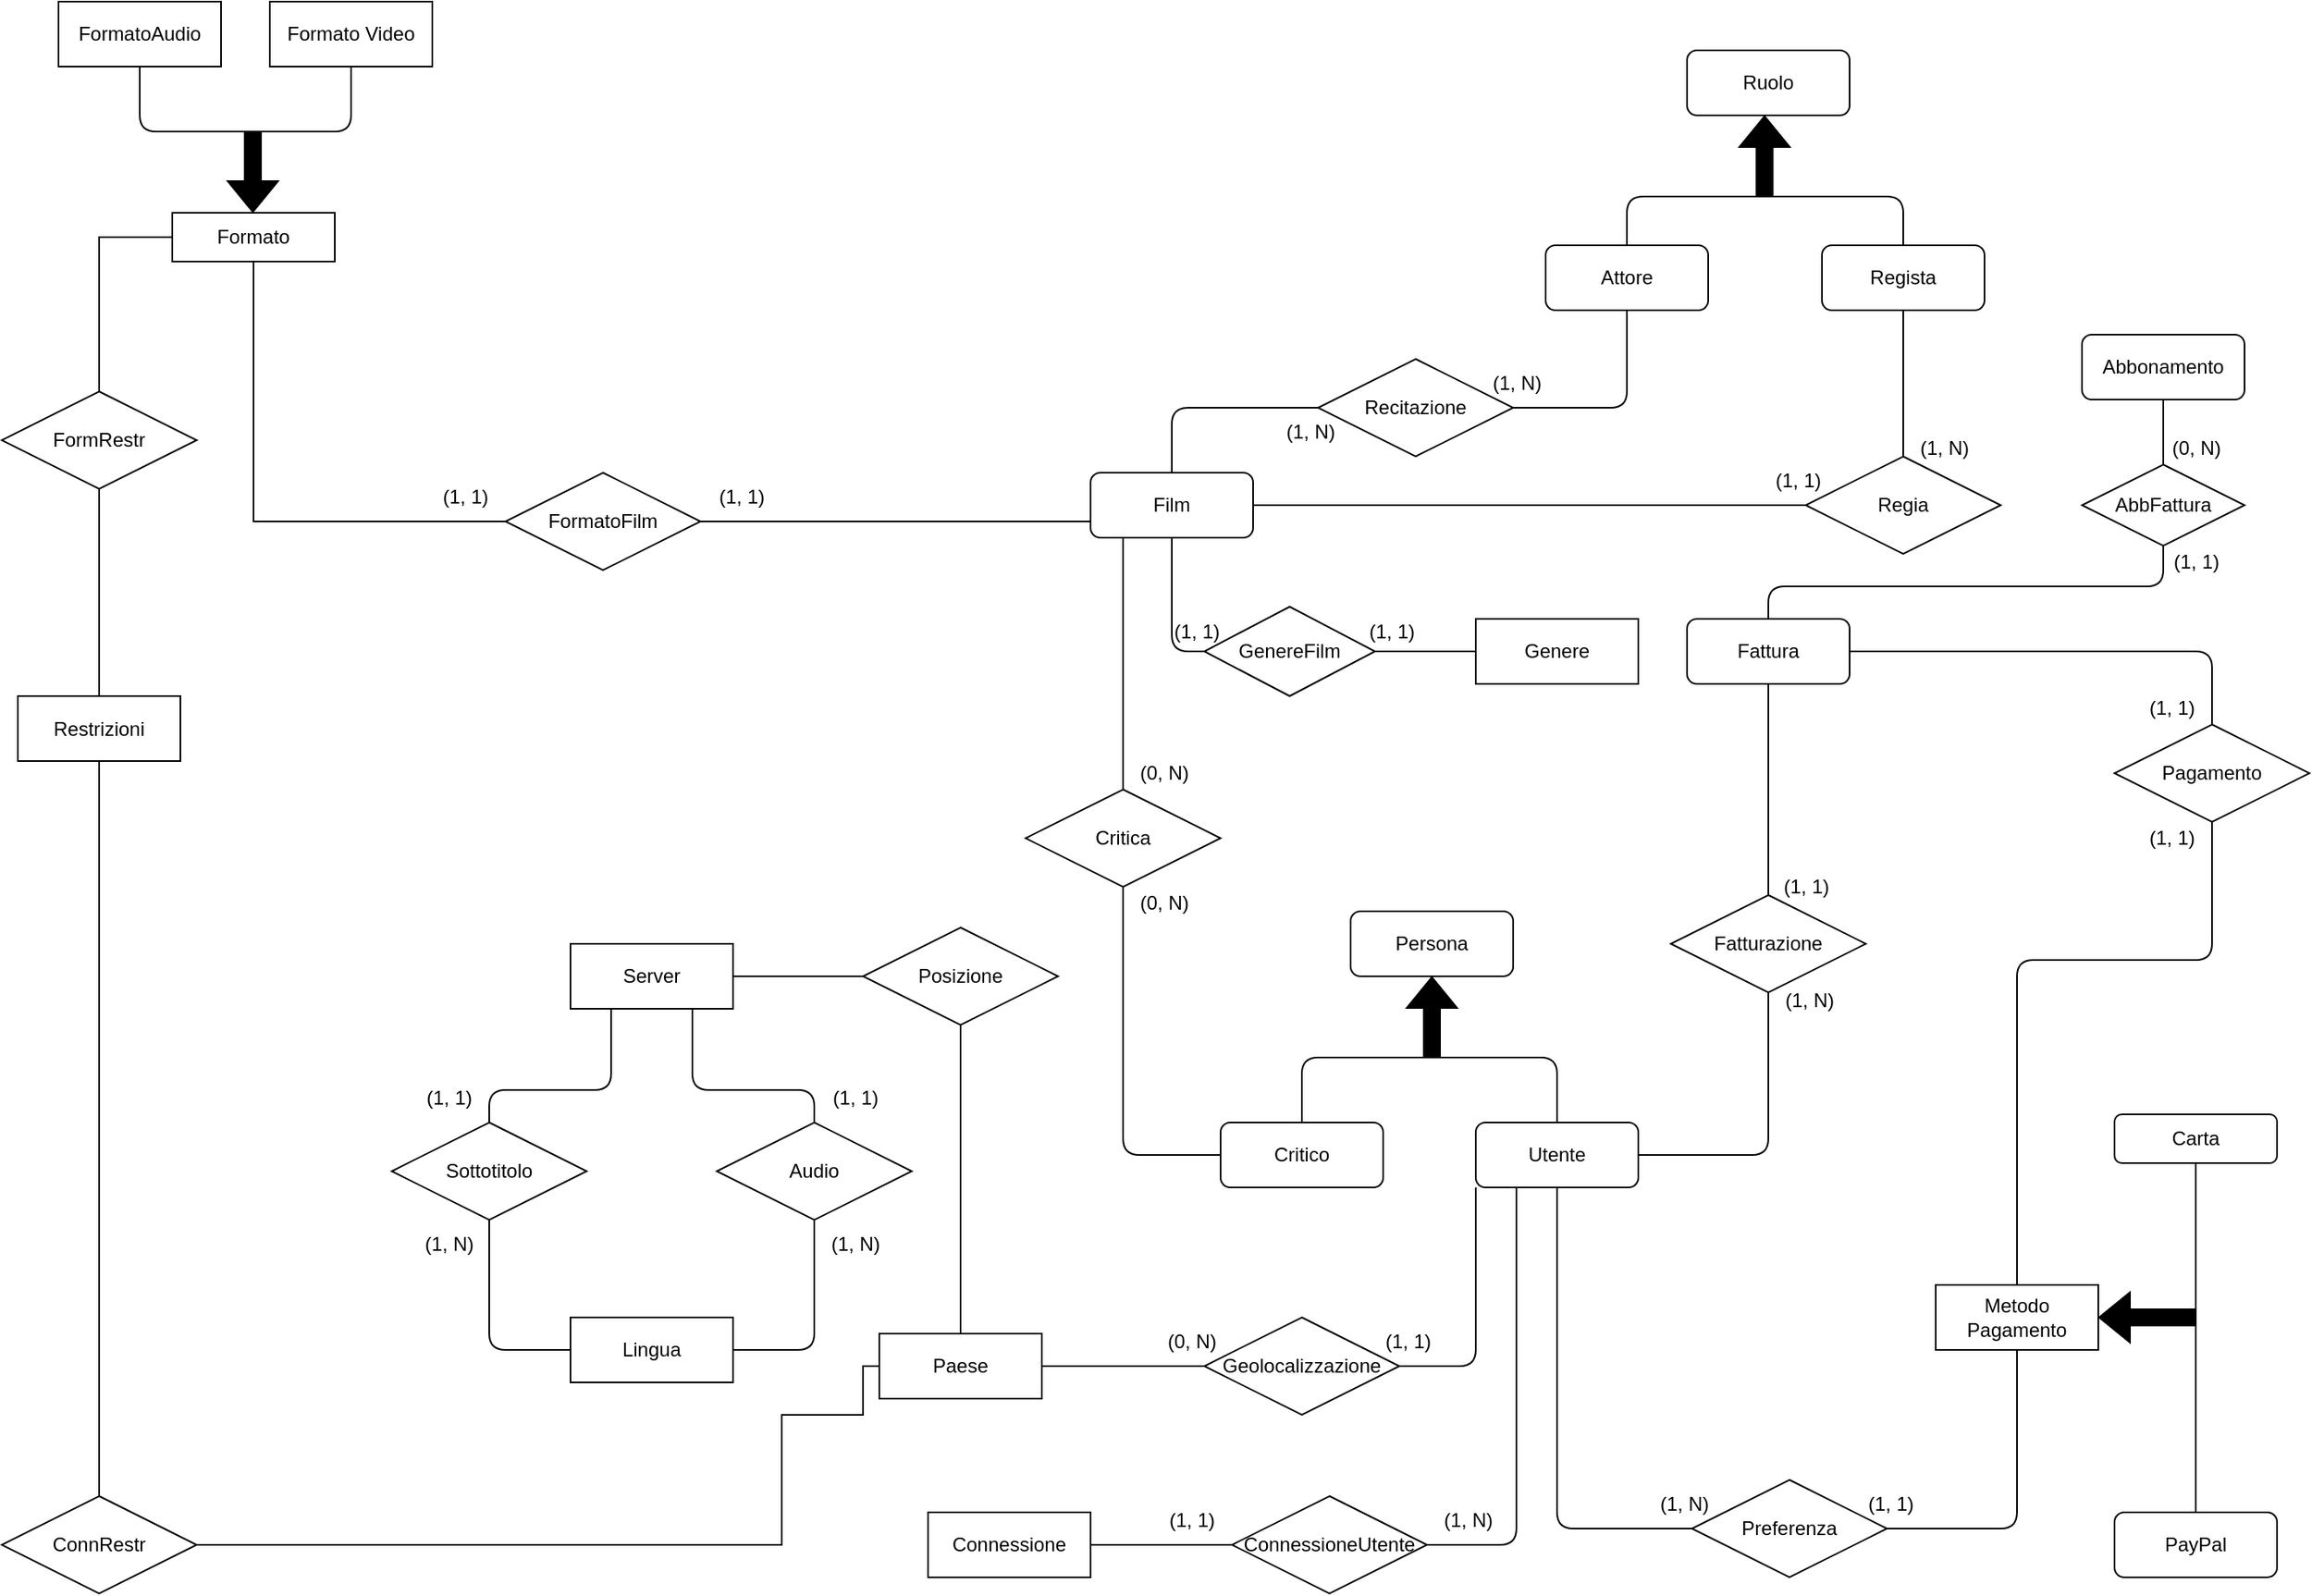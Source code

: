 <mxfile version="22.0.4" type="google">
  <diagram id="R2lEEEUBdFMjLlhIrx00" name="Page-1">
    <mxGraphModel dx="2100" dy="1162" grid="1" gridSize="10" guides="1" tooltips="1" connect="1" arrows="1" fold="1" page="1" pageScale="1" pageWidth="1654" pageHeight="1169" math="0" shadow="0" extFonts="Permanent Marker^https://fonts.googleapis.com/css?family=Permanent+Marker">
      <root>
        <mxCell id="0" />
        <mxCell id="1" parent="0" />
        <mxCell id="l1qlM_hG5PVcN0XE2cs9-1" value="Film" style="whiteSpace=wrap;html=1;align=center;rounded=1;" vertex="1" parent="1">
          <mxGeometry x="790" y="340" width="100" height="40" as="geometry" />
        </mxCell>
        <mxCell id="lc_thMG3hRJmn10JfuWX-1" value="Genere" style="whiteSpace=wrap;html=1;align=center;" vertex="1" parent="1">
          <mxGeometry x="1027" y="430" width="100" height="40" as="geometry" />
        </mxCell>
        <mxCell id="l1qlM_hG5PVcN0XE2cs9-2" value="Ruolo" style="whiteSpace=wrap;html=1;align=center;rounded=1;" vertex="1" parent="1">
          <mxGeometry x="1157" y="80" width="100" height="40" as="geometry" />
        </mxCell>
        <mxCell id="l1qlM_hG5PVcN0XE2cs9-44" style="edgeStyle=orthogonalEdgeStyle;rounded=1;orthogonalLoop=1;jettySize=auto;html=1;exitX=0;exitY=1;exitDx=0;exitDy=0;entryX=1;entryY=0.5;entryDx=0;entryDy=0;endArrow=none;endFill=0;" edge="1" parent="1" source="lc_thMG3hRJmn10JfuWX-2" target="l1qlM_hG5PVcN0XE2cs9-43">
          <mxGeometry relative="1" as="geometry" />
        </mxCell>
        <mxCell id="lc_thMG3hRJmn10JfuWX-2" value="Utente" style="whiteSpace=wrap;html=1;align=center;rounded=1;" vertex="1" parent="1">
          <mxGeometry x="1027" y="740" width="100" height="40" as="geometry" />
        </mxCell>
        <mxCell id="l1qlM_hG5PVcN0XE2cs9-3" value="Paese" style="whiteSpace=wrap;html=1;align=center;" vertex="1" parent="1">
          <mxGeometry x="660" y="870" width="100" height="40" as="geometry" />
        </mxCell>
        <mxCell id="l1qlM_hG5PVcN0XE2cs9-4" value="Lingua" style="whiteSpace=wrap;html=1;align=center;" vertex="1" parent="1">
          <mxGeometry x="470" y="860" width="100" height="40" as="geometry" />
        </mxCell>
        <mxCell id="lc_thMG3hRJmn10JfuWX-3" value="Server" style="whiteSpace=wrap;html=1;align=center;" vertex="1" parent="1">
          <mxGeometry x="470" y="630" width="100" height="40" as="geometry" />
        </mxCell>
        <mxCell id="lc_thMG3hRJmn10JfuWX-6" value="Restrizioni" style="whiteSpace=wrap;html=1;align=center;" vertex="1" parent="1">
          <mxGeometry x="130" y="477.5" width="100" height="40" as="geometry" />
        </mxCell>
        <mxCell id="l1qlM_hG5PVcN0XE2cs9-5" value="Connessione" style="whiteSpace=wrap;html=1;align=center;" vertex="1" parent="1">
          <mxGeometry x="690" y="980" width="100" height="40" as="geometry" />
        </mxCell>
        <mxCell id="l1qlM_hG5PVcN0XE2cs9-6" value="Abbonamento" style="whiteSpace=wrap;html=1;align=center;rounded=1;" vertex="1" parent="1">
          <mxGeometry x="1400" y="255" width="100" height="40" as="geometry" />
        </mxCell>
        <mxCell id="lc_thMG3hRJmn10JfuWX-5" value="Formato" style="whiteSpace=wrap;html=1;align=center;" vertex="1" parent="1">
          <mxGeometry x="225" y="180" width="100" height="30" as="geometry" />
        </mxCell>
        <mxCell id="lc_thMG3hRJmn10JfuWX-8" value="Fattura" style="whiteSpace=wrap;html=1;align=center;rounded=1;" vertex="1" parent="1">
          <mxGeometry x="1157" y="430" width="100" height="40" as="geometry" />
        </mxCell>
        <mxCell id="lc_thMG3hRJmn10JfuWX-9" value="Metodo Pagamento&lt;br&gt;" style="whiteSpace=wrap;html=1;align=center;direction=east;" vertex="1" parent="1">
          <mxGeometry x="1310" y="840" width="100" height="40" as="geometry" />
        </mxCell>
        <mxCell id="l1qlM_hG5PVcN0XE2cs9-7" value="PayPal" style="whiteSpace=wrap;html=1;align=center;direction=east;rounded=1;" vertex="1" parent="1">
          <mxGeometry x="1420" y="980" width="100" height="40" as="geometry" />
        </mxCell>
        <mxCell id="lc_thMG3hRJmn10JfuWX-10" value="Carta" style="whiteSpace=wrap;html=1;align=center;direction=east;rounded=1;" vertex="1" parent="1">
          <mxGeometry x="1420" y="735" width="100" height="30" as="geometry" />
        </mxCell>
        <mxCell id="l1qlM_hG5PVcN0XE2cs9-8" value="Attore" style="whiteSpace=wrap;html=1;align=center;rounded=1;" vertex="1" parent="1">
          <mxGeometry x="1070" y="200" width="100" height="40" as="geometry" />
        </mxCell>
        <mxCell id="l1qlM_hG5PVcN0XE2cs9-9" value="Regista" style="whiteSpace=wrap;html=1;align=center;rounded=1;" vertex="1" parent="1">
          <mxGeometry x="1240" y="200" width="100" height="40" as="geometry" />
        </mxCell>
        <mxCell id="l1qlM_hG5PVcN0XE2cs9-10" value="" style="endArrow=none;html=1;rounded=1;entryX=0.5;entryY=0;entryDx=0;entryDy=0;" edge="1" parent="1" target="l1qlM_hG5PVcN0XE2cs9-9">
          <mxGeometry width="50" height="50" relative="1" as="geometry">
            <mxPoint x="1120" y="200" as="sourcePoint" />
            <mxPoint x="1290" y="200" as="targetPoint" />
            <Array as="points">
              <mxPoint x="1120" y="170" />
              <mxPoint x="1200" y="170" />
              <mxPoint x="1290" y="170" />
            </Array>
          </mxGeometry>
        </mxCell>
        <mxCell id="l1qlM_hG5PVcN0XE2cs9-11" value="" style="shape=flexArrow;endArrow=classic;html=1;rounded=0;fillColor=#000000;" edge="1" parent="1">
          <mxGeometry width="50" height="50" relative="1" as="geometry">
            <mxPoint x="1204.69" y="170" as="sourcePoint" />
            <mxPoint x="1204.69" y="120" as="targetPoint" />
          </mxGeometry>
        </mxCell>
        <mxCell id="lc_thMG3hRJmn10JfuWX-23" value="" style="shape=flexArrow;endArrow=classic;html=1;rounded=0;fillColor=#000000;entryX=1;entryY=0.5;entryDx=0;entryDy=0;" edge="1" parent="1" target="lc_thMG3hRJmn10JfuWX-9">
          <mxGeometry width="50" height="50" relative="1" as="geometry">
            <mxPoint x="1470" y="860" as="sourcePoint" />
            <mxPoint x="1470" y="820" as="targetPoint" />
            <Array as="points" />
          </mxGeometry>
        </mxCell>
        <mxCell id="lc_thMG3hRJmn10JfuWX-24" value="FormatoAudio" style="whiteSpace=wrap;html=1;align=center;" vertex="1" parent="1">
          <mxGeometry x="155" y="50" width="100" height="40" as="geometry" />
        </mxCell>
        <mxCell id="l1qlM_hG5PVcN0XE2cs9-14" value="Formato Video" style="whiteSpace=wrap;html=1;align=center;" vertex="1" parent="1">
          <mxGeometry x="285" y="50" width="100" height="40" as="geometry" />
        </mxCell>
        <mxCell id="lc_thMG3hRJmn10JfuWX-29" value="" style="shape=flexArrow;endArrow=classic;html=1;rounded=0;fillColor=#000000;" edge="1" parent="1">
          <mxGeometry width="50" height="50" relative="1" as="geometry">
            <mxPoint x="274.58" y="130" as="sourcePoint" />
            <mxPoint x="274.58" y="180" as="targetPoint" />
          </mxGeometry>
        </mxCell>
        <mxCell id="l1qlM_hG5PVcN0XE2cs9-16" value="" style="endArrow=none;html=1;rounded=1;exitX=0.5;exitY=1;exitDx=0;exitDy=0;" edge="1" parent="1">
          <mxGeometry width="50" height="50" relative="1" as="geometry">
            <mxPoint x="335" y="90" as="sourcePoint" />
            <mxPoint x="205" y="90" as="targetPoint" />
            <Array as="points">
              <mxPoint x="335" y="130" />
              <mxPoint x="265" y="130" />
              <mxPoint x="205" y="130" />
            </Array>
          </mxGeometry>
        </mxCell>
        <mxCell id="l1qlM_hG5PVcN0XE2cs9-19" value="" style="endArrow=none;html=1;rounded=1;exitX=0.5;exitY=0;exitDx=0;exitDy=0;entryX=0.5;entryY=0;entryDx=0;entryDy=0;" edge="1" parent="1" source="l1qlM_hG5PVcN0XE2cs9-18" target="lc_thMG3hRJmn10JfuWX-2">
          <mxGeometry width="50" height="50" relative="1" as="geometry">
            <mxPoint x="930" y="720" as="sourcePoint" />
            <mxPoint x="980" y="670" as="targetPoint" />
            <Array as="points">
              <mxPoint x="920" y="700" />
              <mxPoint x="1010" y="700" />
              <mxPoint x="1077" y="700" />
            </Array>
          </mxGeometry>
        </mxCell>
        <mxCell id="l1qlM_hG5PVcN0XE2cs9-18" value="Critico" style="whiteSpace=wrap;html=1;align=center;rounded=1;" vertex="1" parent="1">
          <mxGeometry x="870" y="740" width="100" height="40" as="geometry" />
        </mxCell>
        <mxCell id="l1qlM_hG5PVcN0XE2cs9-20" value="" style="shape=flexArrow;endArrow=classic;html=1;rounded=0;fillColor=#000000;" edge="1" parent="1">
          <mxGeometry width="50" height="50" relative="1" as="geometry">
            <mxPoint x="1000" y="700" as="sourcePoint" />
            <mxPoint x="1000" y="650" as="targetPoint" />
          </mxGeometry>
        </mxCell>
        <mxCell id="a_6csDNS0PU0sw6D-ZlP-1" value="Persona" style="whiteSpace=wrap;html=1;align=center;rounded=1;" vertex="1" parent="1">
          <mxGeometry x="950" y="610" width="100" height="40" as="geometry" />
        </mxCell>
        <mxCell id="l1qlM_hG5PVcN0XE2cs9-21" value="Recitazione" style="shape=rhombus;perimeter=rhombusPerimeter;whiteSpace=wrap;html=1;align=center;" vertex="1" parent="1">
          <mxGeometry x="930" y="270" width="120" height="60" as="geometry" />
        </mxCell>
        <mxCell id="a_6csDNS0PU0sw6D-ZlP-5" value="Preferenza" style="shape=rhombus;perimeter=rhombusPerimeter;whiteSpace=wrap;html=1;align=center;" vertex="1" parent="1">
          <mxGeometry x="1160" y="960" width="120" height="60" as="geometry" />
        </mxCell>
        <mxCell id="a_6csDNS0PU0sw6D-ZlP-10" value="" style="endArrow=none;html=1;rounded=0;exitX=0.5;exitY=0;exitDx=0;exitDy=0;entryX=0.5;entryY=1;entryDx=0;entryDy=0;" edge="1" parent="1" source="l1qlM_hG5PVcN0XE2cs9-7" target="lc_thMG3hRJmn10JfuWX-10">
          <mxGeometry width="50" height="50" relative="1" as="geometry">
            <mxPoint x="1240" y="710" as="sourcePoint" />
            <mxPoint x="1530" y="750" as="targetPoint" />
            <Array as="points" />
          </mxGeometry>
        </mxCell>
        <mxCell id="l1qlM_hG5PVcN0XE2cs9-25" value="" style="endArrow=none;html=1;rounded=1;entryX=0.5;entryY=1;entryDx=0;entryDy=0;" edge="1" parent="1" target="l1qlM_hG5PVcN0XE2cs9-8">
          <mxGeometry relative="1" as="geometry">
            <mxPoint x="1050" y="300" as="sourcePoint" />
            <mxPoint x="1170" y="299.64" as="targetPoint" />
            <Array as="points">
              <mxPoint x="1120" y="300" />
            </Array>
          </mxGeometry>
        </mxCell>
        <mxCell id="a_6csDNS0PU0sw6D-ZlP-17" value="Pagamento&lt;br&gt;" style="shape=rhombus;perimeter=rhombusPerimeter;whiteSpace=wrap;html=1;align=center;" vertex="1" parent="1">
          <mxGeometry x="1420" y="495" width="120" height="60" as="geometry" />
        </mxCell>
        <mxCell id="l1qlM_hG5PVcN0XE2cs9-27" value="" style="group" vertex="1" connectable="0" parent="1">
          <mxGeometry x="1037" y="270" width="53" height="30" as="geometry" />
        </mxCell>
        <mxCell id="l1qlM_hG5PVcN0XE2cs9-26" value="(1, N)" style="text;html=1;align=center;verticalAlign=middle;resizable=0;points=[];autosize=1;strokeColor=none;fillColor=none;" vertex="1" parent="l1qlM_hG5PVcN0XE2cs9-27">
          <mxGeometry x="-10" width="50" height="30" as="geometry" />
        </mxCell>
        <mxCell id="l1qlM_hG5PVcN0XE2cs9-29" value="" style="endArrow=none;html=1;rounded=1;exitX=0.5;exitY=0;exitDx=0;exitDy=0;entryX=0;entryY=0.5;entryDx=0;entryDy=0;" edge="1" parent="1" source="l1qlM_hG5PVcN0XE2cs9-1" target="l1qlM_hG5PVcN0XE2cs9-21">
          <mxGeometry relative="1" as="geometry">
            <mxPoint x="830" y="299" as="sourcePoint" />
            <mxPoint x="930" y="300" as="targetPoint" />
            <Array as="points">
              <mxPoint x="840" y="300" />
            </Array>
          </mxGeometry>
        </mxCell>
        <mxCell id="a_6csDNS0PU0sw6D-ZlP-16" value="Fatturazione" style="shape=rhombus;perimeter=rhombusPerimeter;whiteSpace=wrap;html=1;align=center;" vertex="1" parent="1">
          <mxGeometry x="1147" y="600" width="120" height="60" as="geometry" />
        </mxCell>
        <mxCell id="l1qlM_hG5PVcN0XE2cs9-30" value="(1, N)" style="text;html=1;align=center;verticalAlign=middle;resizable=0;points=[];autosize=1;strokeColor=none;fillColor=none;" vertex="1" parent="1">
          <mxGeometry x="900" y="300" width="50" height="30" as="geometry" />
        </mxCell>
        <mxCell id="a_6csDNS0PU0sw6D-ZlP-22" value="" style="endArrow=none;html=1;rounded=1;entryX=0.5;entryY=0;entryDx=0;entryDy=0;exitX=1;exitY=0.5;exitDx=0;exitDy=0;" edge="1" parent="1" source="lc_thMG3hRJmn10JfuWX-8" target="a_6csDNS0PU0sw6D-ZlP-17">
          <mxGeometry relative="1" as="geometry">
            <mxPoint x="1257" y="469.47" as="sourcePoint" />
            <mxPoint x="1417" y="469.47" as="targetPoint" />
            <Array as="points">
              <mxPoint x="1480" y="450" />
            </Array>
          </mxGeometry>
        </mxCell>
        <mxCell id="a_6csDNS0PU0sw6D-ZlP-23" value="(1, 1)" style="text;html=1;align=center;verticalAlign=middle;resizable=0;points=[];autosize=1;strokeColor=none;fillColor=none;" vertex="1" parent="1">
          <mxGeometry x="1430" y="470" width="50" height="30" as="geometry" />
        </mxCell>
        <mxCell id="a_6csDNS0PU0sw6D-ZlP-25" value="(1, 1)" style="text;html=1;align=center;verticalAlign=middle;resizable=0;points=[];autosize=1;strokeColor=none;fillColor=none;" vertex="1" parent="1">
          <mxGeometry x="1430" y="550" width="50" height="30" as="geometry" />
        </mxCell>
        <mxCell id="l1qlM_hG5PVcN0XE2cs9-31" value="Regia" style="shape=rhombus;perimeter=rhombusPerimeter;whiteSpace=wrap;html=1;align=center;" vertex="1" parent="1">
          <mxGeometry x="1230" y="330" width="120" height="60" as="geometry" />
        </mxCell>
        <mxCell id="a_6csDNS0PU0sw6D-ZlP-27" value="" style="endArrow=none;html=1;rounded=1;exitX=0.5;exitY=0;exitDx=0;exitDy=0;" edge="1" parent="1" source="lc_thMG3hRJmn10JfuWX-9" target="a_6csDNS0PU0sw6D-ZlP-17">
          <mxGeometry relative="1" as="geometry">
            <mxPoint x="1090" y="630" as="sourcePoint" />
            <mxPoint x="1250" y="630" as="targetPoint" />
            <Array as="points">
              <mxPoint x="1360" y="640" />
              <mxPoint x="1480" y="640" />
            </Array>
          </mxGeometry>
        </mxCell>
        <mxCell id="a_6csDNS0PU0sw6D-ZlP-29" value="" style="endArrow=none;html=1;rounded=0;exitX=0.5;exitY=1;exitDx=0;exitDy=0;entryX=0.5;entryY=0;entryDx=0;entryDy=0;" edge="1" parent="1" source="lc_thMG3hRJmn10JfuWX-8" target="a_6csDNS0PU0sw6D-ZlP-16">
          <mxGeometry relative="1" as="geometry">
            <mxPoint x="1090" y="600" as="sourcePoint" />
            <mxPoint x="1207" y="530" as="targetPoint" />
          </mxGeometry>
        </mxCell>
        <mxCell id="a_6csDNS0PU0sw6D-ZlP-31" value="" style="endArrow=none;html=1;rounded=1;exitX=1;exitY=0.5;exitDx=0;exitDy=0;entryX=0.5;entryY=1;entryDx=0;entryDy=0;" edge="1" parent="1" source="lc_thMG3hRJmn10JfuWX-2" target="a_6csDNS0PU0sw6D-ZlP-16">
          <mxGeometry relative="1" as="geometry">
            <mxPoint x="1090" y="600" as="sourcePoint" />
            <mxPoint x="1250" y="600" as="targetPoint" />
            <Array as="points">
              <mxPoint x="1207" y="760" />
            </Array>
          </mxGeometry>
        </mxCell>
        <mxCell id="a_6csDNS0PU0sw6D-ZlP-32" value="(1, 1)" style="text;html=1;align=center;verticalAlign=middle;resizable=0;points=[];autosize=1;strokeColor=none;fillColor=none;" vertex="1" parent="1">
          <mxGeometry x="1205" y="580" width="50" height="30" as="geometry" />
        </mxCell>
        <mxCell id="l1qlM_hG5PVcN0XE2cs9-32" value="" style="endArrow=none;html=1;rounded=1;entryX=0.5;entryY=1;entryDx=0;entryDy=0;exitX=0.5;exitY=0;exitDx=0;exitDy=0;" edge="1" parent="1" source="l1qlM_hG5PVcN0XE2cs9-31" target="l1qlM_hG5PVcN0XE2cs9-9">
          <mxGeometry relative="1" as="geometry">
            <mxPoint x="1160" y="284.58" as="sourcePoint" />
            <mxPoint x="1320" y="284.58" as="targetPoint" />
          </mxGeometry>
        </mxCell>
        <mxCell id="a_6csDNS0PU0sw6D-ZlP-33" value="(1, N)" style="text;html=1;align=center;verticalAlign=middle;resizable=0;points=[];autosize=1;strokeColor=none;fillColor=none;" vertex="1" parent="1">
          <mxGeometry x="1207" y="650" width="50" height="30" as="geometry" />
        </mxCell>
        <mxCell id="l1qlM_hG5PVcN0XE2cs9-33" value="" style="endArrow=none;html=1;rounded=1;exitX=1;exitY=0.5;exitDx=0;exitDy=0;entryX=0;entryY=0.5;entryDx=0;entryDy=0;" edge="1" parent="1" source="l1qlM_hG5PVcN0XE2cs9-1" target="l1qlM_hG5PVcN0XE2cs9-31">
          <mxGeometry relative="1" as="geometry">
            <mxPoint x="950" y="370" as="sourcePoint" />
            <mxPoint x="1110" y="370" as="targetPoint" />
          </mxGeometry>
        </mxCell>
        <mxCell id="a_6csDNS0PU0sw6D-ZlP-35" value="" style="endArrow=none;html=1;rounded=1;entryX=0.5;entryY=1;entryDx=0;entryDy=0;exitX=1;exitY=0.5;exitDx=0;exitDy=0;" edge="1" parent="1" source="a_6csDNS0PU0sw6D-ZlP-5" target="lc_thMG3hRJmn10JfuWX-9">
          <mxGeometry relative="1" as="geometry">
            <mxPoint x="1090" y="960" as="sourcePoint" />
            <mxPoint x="1250" y="960" as="targetPoint" />
            <Array as="points">
              <mxPoint x="1360" y="990" />
            </Array>
          </mxGeometry>
        </mxCell>
        <mxCell id="a_6csDNS0PU0sw6D-ZlP-36" value="(1, 1)" style="text;html=1;align=center;verticalAlign=middle;resizable=0;points=[];autosize=1;strokeColor=none;fillColor=none;" vertex="1" parent="1">
          <mxGeometry x="1257" y="960" width="50" height="30" as="geometry" />
        </mxCell>
        <mxCell id="l1qlM_hG5PVcN0XE2cs9-35" value="(1, 1)" style="text;html=1;align=center;verticalAlign=middle;resizable=0;points=[];autosize=1;strokeColor=none;fillColor=none;" vertex="1" parent="1">
          <mxGeometry x="1200" y="330" width="50" height="30" as="geometry" />
        </mxCell>
        <mxCell id="a_6csDNS0PU0sw6D-ZlP-37" value="" style="endArrow=none;html=1;rounded=1;exitX=0.5;exitY=1;exitDx=0;exitDy=0;entryX=0;entryY=0.5;entryDx=0;entryDy=0;" edge="1" parent="1" source="lc_thMG3hRJmn10JfuWX-2" target="a_6csDNS0PU0sw6D-ZlP-5">
          <mxGeometry relative="1" as="geometry">
            <mxPoint x="1090" y="960" as="sourcePoint" />
            <mxPoint x="1250" y="960" as="targetPoint" />
            <Array as="points">
              <mxPoint x="1077" y="990" />
            </Array>
          </mxGeometry>
        </mxCell>
        <mxCell id="l1qlM_hG5PVcN0XE2cs9-34" value="(1, N)" style="text;html=1;align=center;verticalAlign=middle;resizable=0;points=[];autosize=1;strokeColor=none;fillColor=none;" vertex="1" parent="1">
          <mxGeometry x="1290" y="310" width="50" height="30" as="geometry" />
        </mxCell>
        <mxCell id="a_6csDNS0PU0sw6D-ZlP-40" value="(1, N)" style="text;html=1;align=center;verticalAlign=middle;resizable=0;points=[];autosize=1;strokeColor=none;fillColor=none;" vertex="1" parent="1">
          <mxGeometry x="1130" y="960" width="50" height="30" as="geometry" />
        </mxCell>
        <mxCell id="a_6csDNS0PU0sw6D-ZlP-41" value="GenereFilm" style="shape=rhombus;perimeter=rhombusPerimeter;whiteSpace=wrap;html=1;align=center;" vertex="1" parent="1">
          <mxGeometry x="860" y="422.5" width="105" height="55" as="geometry" />
        </mxCell>
        <mxCell id="a_6csDNS0PU0sw6D-ZlP-44" value="(1, 1)" style="text;html=1;align=center;verticalAlign=middle;resizable=0;points=[];autosize=1;strokeColor=none;fillColor=none;" vertex="1" parent="1">
          <mxGeometry x="950" y="422.5" width="50" height="30" as="geometry" />
        </mxCell>
        <mxCell id="a_6csDNS0PU0sw6D-ZlP-45" value="(1, 1)" style="text;html=1;align=center;verticalAlign=middle;resizable=0;points=[];autosize=1;strokeColor=none;fillColor=none;" vertex="1" parent="1">
          <mxGeometry x="830" y="422.5" width="50" height="30" as="geometry" />
        </mxCell>
        <mxCell id="l1qlM_hG5PVcN0XE2cs9-39" value="" style="endArrow=none;html=1;rounded=1;entryX=0.5;entryY=1;entryDx=0;entryDy=0;exitX=0.5;exitY=0;exitDx=0;exitDy=0;" edge="1" parent="1" source="lc_thMG3hRJmn10JfuWX-8" target="l1qlM_hG5PVcN0XE2cs9-37">
          <mxGeometry relative="1" as="geometry">
            <mxPoint x="1445" y="420" as="sourcePoint" />
            <mxPoint x="1490" y="420" as="targetPoint" />
            <Array as="points">
              <mxPoint x="1207" y="410" />
              <mxPoint x="1350" y="410" />
              <mxPoint x="1450" y="410" />
            </Array>
          </mxGeometry>
        </mxCell>
        <mxCell id="a_6csDNS0PU0sw6D-ZlP-48" value="FormatoFilm" style="shape=rhombus;perimeter=rhombusPerimeter;whiteSpace=wrap;html=1;align=center;" vertex="1" parent="1">
          <mxGeometry x="430" y="340" width="120" height="60" as="geometry" />
        </mxCell>
        <mxCell id="a_6csDNS0PU0sw6D-ZlP-49" value="" style="endArrow=none;html=1;rounded=0;exitX=0.5;exitY=1;exitDx=0;exitDy=0;entryX=0;entryY=0.5;entryDx=0;entryDy=0;" edge="1" parent="1" source="lc_thMG3hRJmn10JfuWX-5" target="a_6csDNS0PU0sw6D-ZlP-48">
          <mxGeometry relative="1" as="geometry">
            <mxPoint x="600" y="420" as="sourcePoint" />
            <mxPoint x="760" y="420" as="targetPoint" />
            <Array as="points">
              <mxPoint x="275" y="370" />
            </Array>
          </mxGeometry>
        </mxCell>
        <mxCell id="a_6csDNS0PU0sw6D-ZlP-50" value="" style="endArrow=none;html=1;rounded=0;entryX=0;entryY=0.75;entryDx=0;entryDy=0;exitX=1;exitY=0.5;exitDx=0;exitDy=0;" edge="1" parent="1" source="a_6csDNS0PU0sw6D-ZlP-48" target="l1qlM_hG5PVcN0XE2cs9-1">
          <mxGeometry relative="1" as="geometry">
            <mxPoint x="600" y="420" as="sourcePoint" />
            <mxPoint x="760" y="420" as="targetPoint" />
          </mxGeometry>
        </mxCell>
        <mxCell id="l1qlM_hG5PVcN0XE2cs9-40" value="(0, N)" style="text;html=1;align=center;verticalAlign=middle;resizable=0;points=[];autosize=1;strokeColor=none;fillColor=none;" vertex="1" parent="1">
          <mxGeometry x="1445" y="310" width="50" height="30" as="geometry" />
        </mxCell>
        <mxCell id="l1qlM_hG5PVcN0XE2cs9-41" value="(1, 1)" style="text;html=1;align=center;verticalAlign=middle;resizable=0;points=[];autosize=1;strokeColor=none;fillColor=none;" vertex="1" parent="1">
          <mxGeometry x="1445" y="380" width="50" height="30" as="geometry" />
        </mxCell>
        <mxCell id="a_6csDNS0PU0sw6D-ZlP-51" value="(1, 1)" style="text;html=1;align=center;verticalAlign=middle;resizable=0;points=[];autosize=1;strokeColor=none;fillColor=none;" vertex="1" parent="1">
          <mxGeometry x="380" y="340" width="50" height="30" as="geometry" />
        </mxCell>
        <mxCell id="a_6csDNS0PU0sw6D-ZlP-52" value="(1, 1)" style="text;html=1;align=center;verticalAlign=middle;resizable=0;points=[];autosize=1;strokeColor=none;fillColor=none;" vertex="1" parent="1">
          <mxGeometry x="550" y="340" width="50" height="30" as="geometry" />
        </mxCell>
        <mxCell id="l1qlM_hG5PVcN0XE2cs9-38" value="" style="endArrow=none;html=1;rounded=0;entryX=0.5;entryY=1;entryDx=0;entryDy=0;exitX=0.5;exitY=0;exitDx=0;exitDy=0;" edge="1" parent="1" source="l1qlM_hG5PVcN0XE2cs9-37" target="l1qlM_hG5PVcN0XE2cs9-6">
          <mxGeometry relative="1" as="geometry">
            <mxPoint x="1340" y="300" as="sourcePoint" />
            <mxPoint x="1500" y="300" as="targetPoint" />
          </mxGeometry>
        </mxCell>
        <mxCell id="l1qlM_hG5PVcN0XE2cs9-37" value="AbbFattura" style="shape=rhombus;perimeter=rhombusPerimeter;whiteSpace=wrap;html=1;align=center;" vertex="1" parent="1">
          <mxGeometry x="1400" y="335" width="100" height="50" as="geometry" />
        </mxCell>
        <mxCell id="a_6csDNS0PU0sw6D-ZlP-54" value="" style="endArrow=none;html=1;rounded=0;exitX=1;exitY=0.5;exitDx=0;exitDy=0;entryX=0;entryY=0.5;entryDx=0;entryDy=0;" edge="1" parent="1" source="a_6csDNS0PU0sw6D-ZlP-41" target="lc_thMG3hRJmn10JfuWX-1">
          <mxGeometry relative="1" as="geometry">
            <mxPoint x="830" y="590" as="sourcePoint" />
            <mxPoint x="990" y="590" as="targetPoint" />
            <Array as="points" />
          </mxGeometry>
        </mxCell>
        <mxCell id="a_6csDNS0PU0sw6D-ZlP-56" value="Audio" style="shape=rhombus;perimeter=rhombusPerimeter;whiteSpace=wrap;html=1;align=center;" vertex="1" parent="1">
          <mxGeometry x="560" y="740" width="120" height="60" as="geometry" />
        </mxCell>
        <mxCell id="a_6csDNS0PU0sw6D-ZlP-58" value="Sottotitolo" style="shape=rhombus;perimeter=rhombusPerimeter;whiteSpace=wrap;html=1;align=center;" vertex="1" parent="1">
          <mxGeometry x="360" y="740" width="120" height="60" as="geometry" />
        </mxCell>
        <mxCell id="l1qlM_hG5PVcN0XE2cs9-43" value="Geolocalizzazione" style="shape=rhombus;perimeter=rhombusPerimeter;whiteSpace=wrap;html=1;align=center;" vertex="1" parent="1">
          <mxGeometry x="860" y="860" width="120" height="60" as="geometry" />
        </mxCell>
        <mxCell id="a_6csDNS0PU0sw6D-ZlP-60" value="" style="endArrow=none;html=1;rounded=1;exitX=0.5;exitY=1;exitDx=0;exitDy=0;entryX=0;entryY=0.5;entryDx=0;entryDy=0;" edge="1" parent="1" source="a_6csDNS0PU0sw6D-ZlP-58" target="l1qlM_hG5PVcN0XE2cs9-4">
          <mxGeometry relative="1" as="geometry">
            <mxPoint x="540" y="740" as="sourcePoint" />
            <mxPoint x="700" y="740" as="targetPoint" />
            <Array as="points">
              <mxPoint x="420" y="880" />
            </Array>
          </mxGeometry>
        </mxCell>
        <mxCell id="a_6csDNS0PU0sw6D-ZlP-61" value="" style="endArrow=none;html=1;rounded=1;entryX=0.5;entryY=1;entryDx=0;entryDy=0;exitX=1;exitY=0.5;exitDx=0;exitDy=0;" edge="1" parent="1" source="l1qlM_hG5PVcN0XE2cs9-4" target="a_6csDNS0PU0sw6D-ZlP-56">
          <mxGeometry relative="1" as="geometry">
            <mxPoint x="540" y="740" as="sourcePoint" />
            <mxPoint x="700" y="740" as="targetPoint" />
            <Array as="points">
              <mxPoint x="620" y="880" />
            </Array>
          </mxGeometry>
        </mxCell>
        <mxCell id="a_6csDNS0PU0sw6D-ZlP-62" value="" style="endArrow=none;html=1;rounded=1;entryX=0.25;entryY=1;entryDx=0;entryDy=0;exitX=0.5;exitY=0;exitDx=0;exitDy=0;" edge="1" parent="1" source="a_6csDNS0PU0sw6D-ZlP-58" target="lc_thMG3hRJmn10JfuWX-3">
          <mxGeometry relative="1" as="geometry">
            <mxPoint x="400" y="720" as="sourcePoint" />
            <mxPoint x="560" y="720" as="targetPoint" />
            <Array as="points">
              <mxPoint x="420" y="720" />
              <mxPoint x="495" y="720" />
            </Array>
          </mxGeometry>
        </mxCell>
        <mxCell id="l1qlM_hG5PVcN0XE2cs9-45" value="" style="endArrow=none;html=1;rounded=0;exitX=1;exitY=0.5;exitDx=0;exitDy=0;entryX=0;entryY=0.5;entryDx=0;entryDy=0;" edge="1" parent="1" source="l1qlM_hG5PVcN0XE2cs9-3" target="l1qlM_hG5PVcN0XE2cs9-43">
          <mxGeometry relative="1" as="geometry">
            <mxPoint x="830" y="770" as="sourcePoint" />
            <mxPoint x="990" y="770" as="targetPoint" />
          </mxGeometry>
        </mxCell>
        <mxCell id="l1qlM_hG5PVcN0XE2cs9-46" value="(0, N)" style="text;html=1;align=center;verticalAlign=middle;resizable=0;points=[];autosize=1;strokeColor=none;fillColor=none;" vertex="1" parent="1">
          <mxGeometry x="827" y="860" width="50" height="30" as="geometry" />
        </mxCell>
        <mxCell id="a_6csDNS0PU0sw6D-ZlP-63" value="" style="endArrow=none;html=1;rounded=1;entryX=0.5;entryY=0;entryDx=0;entryDy=0;exitX=0.75;exitY=1;exitDx=0;exitDy=0;" edge="1" parent="1" source="lc_thMG3hRJmn10JfuWX-3" target="a_6csDNS0PU0sw6D-ZlP-56">
          <mxGeometry relative="1" as="geometry">
            <mxPoint x="540" y="740" as="sourcePoint" />
            <mxPoint x="620" y="700" as="targetPoint" />
            <Array as="points">
              <mxPoint x="545" y="720" />
              <mxPoint x="620" y="720" />
            </Array>
          </mxGeometry>
        </mxCell>
        <mxCell id="l1qlM_hG5PVcN0XE2cs9-47" value="(1, 1)" style="text;html=1;align=center;verticalAlign=middle;resizable=0;points=[];autosize=1;strokeColor=none;fillColor=none;" vertex="1" parent="1">
          <mxGeometry x="960" y="860" width="50" height="30" as="geometry" />
        </mxCell>
        <mxCell id="a_6csDNS0PU0sw6D-ZlP-64" value="(1, 1)" style="text;html=1;align=center;verticalAlign=middle;resizable=0;points=[];autosize=1;strokeColor=none;fillColor=none;" vertex="1" parent="1">
          <mxGeometry x="620" y="710" width="50" height="30" as="geometry" />
        </mxCell>
        <mxCell id="a_6csDNS0PU0sw6D-ZlP-65" value="(1, N)" style="text;html=1;align=center;verticalAlign=middle;resizable=0;points=[];autosize=1;strokeColor=none;fillColor=none;" vertex="1" parent="1">
          <mxGeometry x="620" y="800" width="50" height="30" as="geometry" />
        </mxCell>
        <mxCell id="a_6csDNS0PU0sw6D-ZlP-66" value="(1, N)" style="text;html=1;align=center;verticalAlign=middle;resizable=0;points=[];autosize=1;strokeColor=none;fillColor=none;" vertex="1" parent="1">
          <mxGeometry x="370" y="800" width="50" height="30" as="geometry" />
        </mxCell>
        <mxCell id="a_6csDNS0PU0sw6D-ZlP-67" value="(1, 1)" style="text;html=1;align=center;verticalAlign=middle;resizable=0;points=[];autosize=1;strokeColor=none;fillColor=none;" vertex="1" parent="1">
          <mxGeometry x="370" y="710" width="50" height="30" as="geometry" />
        </mxCell>
        <mxCell id="a_6csDNS0PU0sw6D-ZlP-68" value="" style="endArrow=none;html=1;rounded=0;exitX=1;exitY=0.5;exitDx=0;exitDy=0;entryX=0;entryY=0.5;entryDx=0;entryDy=0;" edge="1" parent="1" source="lc_thMG3hRJmn10JfuWX-3" target="a_6csDNS0PU0sw6D-ZlP-69">
          <mxGeometry relative="1" as="geometry">
            <mxPoint x="500" y="710" as="sourcePoint" />
            <mxPoint x="650" y="680" as="targetPoint" />
          </mxGeometry>
        </mxCell>
        <mxCell id="a_6csDNS0PU0sw6D-ZlP-69" value="Posizione" style="shape=rhombus;perimeter=rhombusPerimeter;whiteSpace=wrap;html=1;align=center;" vertex="1" parent="1">
          <mxGeometry x="650" y="620" width="120" height="60" as="geometry" />
        </mxCell>
        <mxCell id="a_6csDNS0PU0sw6D-ZlP-70" value="" style="endArrow=none;html=1;rounded=0;exitX=0.5;exitY=1;exitDx=0;exitDy=0;entryX=0.5;entryY=0;entryDx=0;entryDy=0;" edge="1" parent="1" source="a_6csDNS0PU0sw6D-ZlP-69" target="l1qlM_hG5PVcN0XE2cs9-3">
          <mxGeometry relative="1" as="geometry">
            <mxPoint x="500" y="710" as="sourcePoint" />
            <mxPoint x="660" y="710" as="targetPoint" />
          </mxGeometry>
        </mxCell>
        <mxCell id="a_6csDNS0PU0sw6D-ZlP-71" value="ConnessioneUtente&lt;br&gt;" style="shape=rhombus;perimeter=rhombusPerimeter;whiteSpace=wrap;html=1;align=center;" vertex="1" parent="1">
          <mxGeometry x="877" y="970" width="120" height="60" as="geometry" />
        </mxCell>
        <mxCell id="a_6csDNS0PU0sw6D-ZlP-72" value="" style="endArrow=none;html=1;rounded=0;entryX=0;entryY=0.5;entryDx=0;entryDy=0;exitX=1;exitY=0.5;exitDx=0;exitDy=0;" edge="1" parent="1" source="l1qlM_hG5PVcN0XE2cs9-5" target="a_6csDNS0PU0sw6D-ZlP-71">
          <mxGeometry relative="1" as="geometry">
            <mxPoint x="550" y="730" as="sourcePoint" />
            <mxPoint x="710" y="730" as="targetPoint" />
          </mxGeometry>
        </mxCell>
        <mxCell id="a_6csDNS0PU0sw6D-ZlP-73" value="" style="endArrow=none;html=1;rounded=1;entryX=0.25;entryY=1;entryDx=0;entryDy=0;exitX=1;exitY=0.5;exitDx=0;exitDy=0;" edge="1" parent="1" source="a_6csDNS0PU0sw6D-ZlP-71" target="lc_thMG3hRJmn10JfuWX-2">
          <mxGeometry relative="1" as="geometry">
            <mxPoint x="550" y="730" as="sourcePoint" />
            <mxPoint x="710" y="730" as="targetPoint" />
            <Array as="points">
              <mxPoint x="1052" y="1000" />
            </Array>
          </mxGeometry>
        </mxCell>
        <mxCell id="a_6csDNS0PU0sw6D-ZlP-74" value="(1, 1)" style="text;html=1;align=center;verticalAlign=middle;resizable=0;points=[];autosize=1;strokeColor=none;fillColor=none;" vertex="1" parent="1">
          <mxGeometry x="827" y="970" width="50" height="30" as="geometry" />
        </mxCell>
        <mxCell id="a_6csDNS0PU0sw6D-ZlP-75" value="(1, N)" style="text;html=1;align=center;verticalAlign=middle;resizable=0;points=[];autosize=1;strokeColor=none;fillColor=none;" vertex="1" parent="1">
          <mxGeometry x="997" y="970" width="50" height="30" as="geometry" />
        </mxCell>
        <mxCell id="l1qlM_hG5PVcN0XE2cs9-51" value="" style="endArrow=none;html=1;rounded=1;exitX=0.5;exitY=1;exitDx=0;exitDy=0;entryX=0;entryY=0.5;entryDx=0;entryDy=0;" edge="1" parent="1" source="l1qlM_hG5PVcN0XE2cs9-1" target="a_6csDNS0PU0sw6D-ZlP-41">
          <mxGeometry relative="1" as="geometry">
            <mxPoint x="880" y="470" as="sourcePoint" />
            <mxPoint x="1040" y="470" as="targetPoint" />
            <Array as="points">
              <mxPoint x="840" y="450" />
            </Array>
          </mxGeometry>
        </mxCell>
        <mxCell id="a_6csDNS0PU0sw6D-ZlP-78" value="ConnRestr" style="shape=rhombus;perimeter=rhombusPerimeter;whiteSpace=wrap;html=1;align=center;" vertex="1" parent="1">
          <mxGeometry x="120" y="970" width="120" height="60" as="geometry" />
        </mxCell>
        <mxCell id="a_6csDNS0PU0sw6D-ZlP-79" value="" style="endArrow=none;html=1;rounded=0;entryX=0;entryY=0.5;entryDx=0;entryDy=0;exitX=1;exitY=0.5;exitDx=0;exitDy=0;" edge="1" parent="1" source="a_6csDNS0PU0sw6D-ZlP-78" target="l1qlM_hG5PVcN0XE2cs9-3">
          <mxGeometry relative="1" as="geometry">
            <mxPoint x="660" y="730" as="sourcePoint" />
            <mxPoint x="820" y="730" as="targetPoint" />
            <Array as="points">
              <mxPoint x="600" y="1000" />
              <mxPoint x="600" y="920" />
              <mxPoint x="650" y="920" />
              <mxPoint x="650" y="890" />
            </Array>
          </mxGeometry>
        </mxCell>
        <mxCell id="l1qlM_hG5PVcN0XE2cs9-53" value="" style="endArrow=none;html=1;rounded=1;entryX=0.121;entryY=0.979;entryDx=0;entryDy=0;entryPerimeter=0;exitX=0.5;exitY=0;exitDx=0;exitDy=0;" edge="1" parent="1" source="l1qlM_hG5PVcN0XE2cs9-52">
          <mxGeometry relative="1" as="geometry">
            <mxPoint x="647.9" y="452.73" as="sourcePoint" />
            <mxPoint x="810.0" y="380.0" as="targetPoint" />
          </mxGeometry>
        </mxCell>
        <mxCell id="a_6csDNS0PU0sw6D-ZlP-80" value="" style="endArrow=none;html=1;rounded=0;entryX=0.5;entryY=0;entryDx=0;entryDy=0;exitX=0.5;exitY=1;exitDx=0;exitDy=0;" edge="1" parent="1" source="lc_thMG3hRJmn10JfuWX-6" target="a_6csDNS0PU0sw6D-ZlP-78">
          <mxGeometry relative="1" as="geometry">
            <mxPoint x="370" y="790" as="sourcePoint" />
            <mxPoint x="530" y="790" as="targetPoint" />
          </mxGeometry>
        </mxCell>
        <mxCell id="a_6csDNS0PU0sw6D-ZlP-81" value="FormRestr" style="shape=rhombus;perimeter=rhombusPerimeter;whiteSpace=wrap;html=1;align=center;" vertex="1" parent="1">
          <mxGeometry x="120" y="290" width="120" height="60" as="geometry" />
        </mxCell>
        <mxCell id="l1qlM_hG5PVcN0XE2cs9-54" value="" style="endArrow=none;html=1;rounded=1;exitX=0.5;exitY=1;exitDx=0;exitDy=0;entryX=0;entryY=0.5;entryDx=0;entryDy=0;" edge="1" parent="1" source="l1qlM_hG5PVcN0XE2cs9-52" target="l1qlM_hG5PVcN0XE2cs9-18">
          <mxGeometry relative="1" as="geometry">
            <mxPoint x="800" y="630" as="sourcePoint" />
            <mxPoint x="810" y="760" as="targetPoint" />
            <Array as="points">
              <mxPoint x="810" y="760" />
            </Array>
          </mxGeometry>
        </mxCell>
        <mxCell id="l1qlM_hG5PVcN0XE2cs9-52" value="Critica" style="shape=rhombus;perimeter=rhombusPerimeter;whiteSpace=wrap;html=1;align=center;" vertex="1" parent="1">
          <mxGeometry x="750" y="535" width="120" height="60" as="geometry" />
        </mxCell>
        <mxCell id="l1qlM_hG5PVcN0XE2cs9-56" value="(0, N)" style="text;html=1;align=center;verticalAlign=middle;resizable=0;points=[];autosize=1;strokeColor=none;fillColor=none;" vertex="1" parent="1">
          <mxGeometry x="810" y="510" width="50" height="30" as="geometry" />
        </mxCell>
        <mxCell id="l1qlM_hG5PVcN0XE2cs9-55" value="(0, N)" style="text;html=1;align=center;verticalAlign=middle;resizable=0;points=[];autosize=1;strokeColor=none;fillColor=none;" vertex="1" parent="1">
          <mxGeometry x="810" y="590" width="50" height="30" as="geometry" />
        </mxCell>
        <mxCell id="a_6csDNS0PU0sw6D-ZlP-82" value="" style="endArrow=none;html=1;rounded=0;exitX=0.5;exitY=0;exitDx=0;exitDy=0;entryX=0.5;entryY=1;entryDx=0;entryDy=0;" edge="1" parent="1" source="lc_thMG3hRJmn10JfuWX-6" target="a_6csDNS0PU0sw6D-ZlP-81">
          <mxGeometry relative="1" as="geometry">
            <mxPoint x="410" y="290" as="sourcePoint" />
            <mxPoint x="570" y="290" as="targetPoint" />
          </mxGeometry>
        </mxCell>
        <mxCell id="a_6csDNS0PU0sw6D-ZlP-86" value="" style="endArrow=none;html=1;rounded=0;exitX=0.5;exitY=0;exitDx=0;exitDy=0;entryX=0;entryY=0.5;entryDx=0;entryDy=0;" edge="1" parent="1" source="a_6csDNS0PU0sw6D-ZlP-81" target="lc_thMG3hRJmn10JfuWX-5">
          <mxGeometry relative="1" as="geometry">
            <mxPoint x="400" y="520" as="sourcePoint" />
            <mxPoint x="560" y="520" as="targetPoint" />
            <Array as="points">
              <mxPoint x="180" y="195" />
            </Array>
          </mxGeometry>
        </mxCell>
      </root>
    </mxGraphModel>
  </diagram>
</mxfile>

